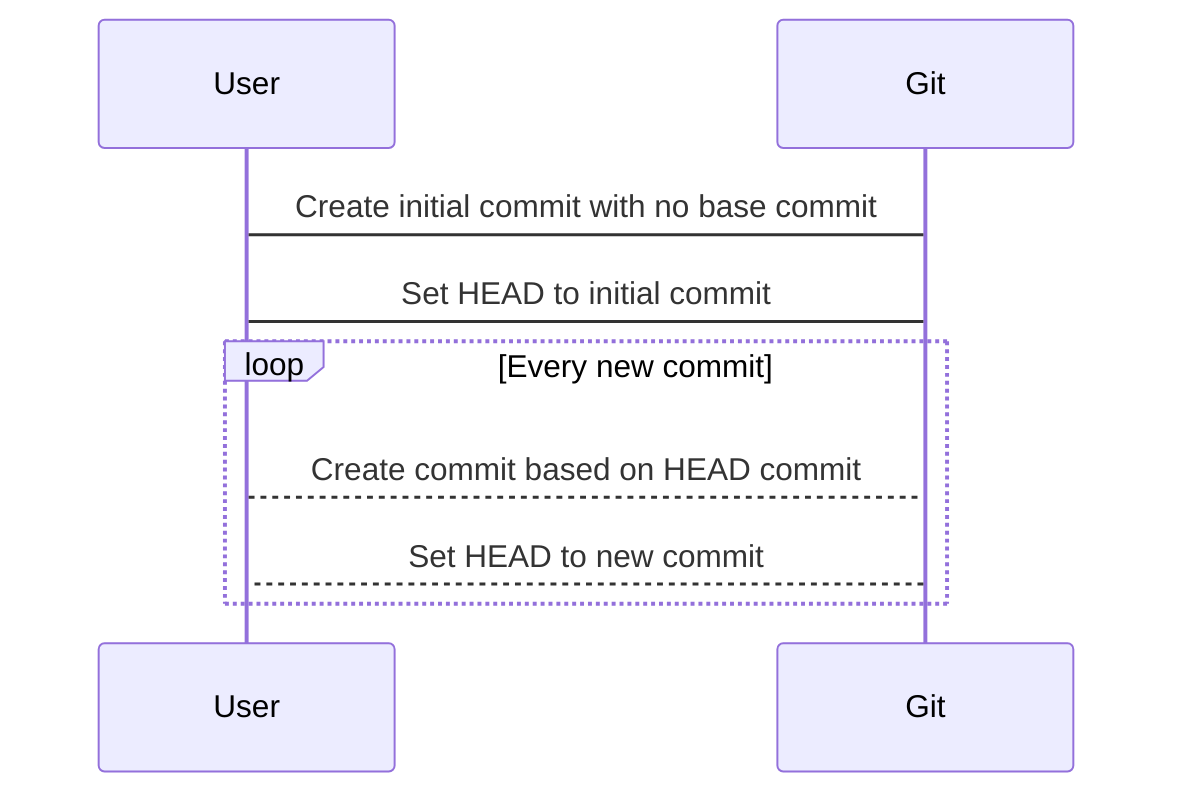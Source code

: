 sequenceDiagram
    User->Git: Create initial commit with no base commit
    Git->User: Set HEAD to initial commit
    loop Every new commit
        User-->Git: Create commit based on HEAD commit
        Git-->User: Set HEAD to new commit
    end
